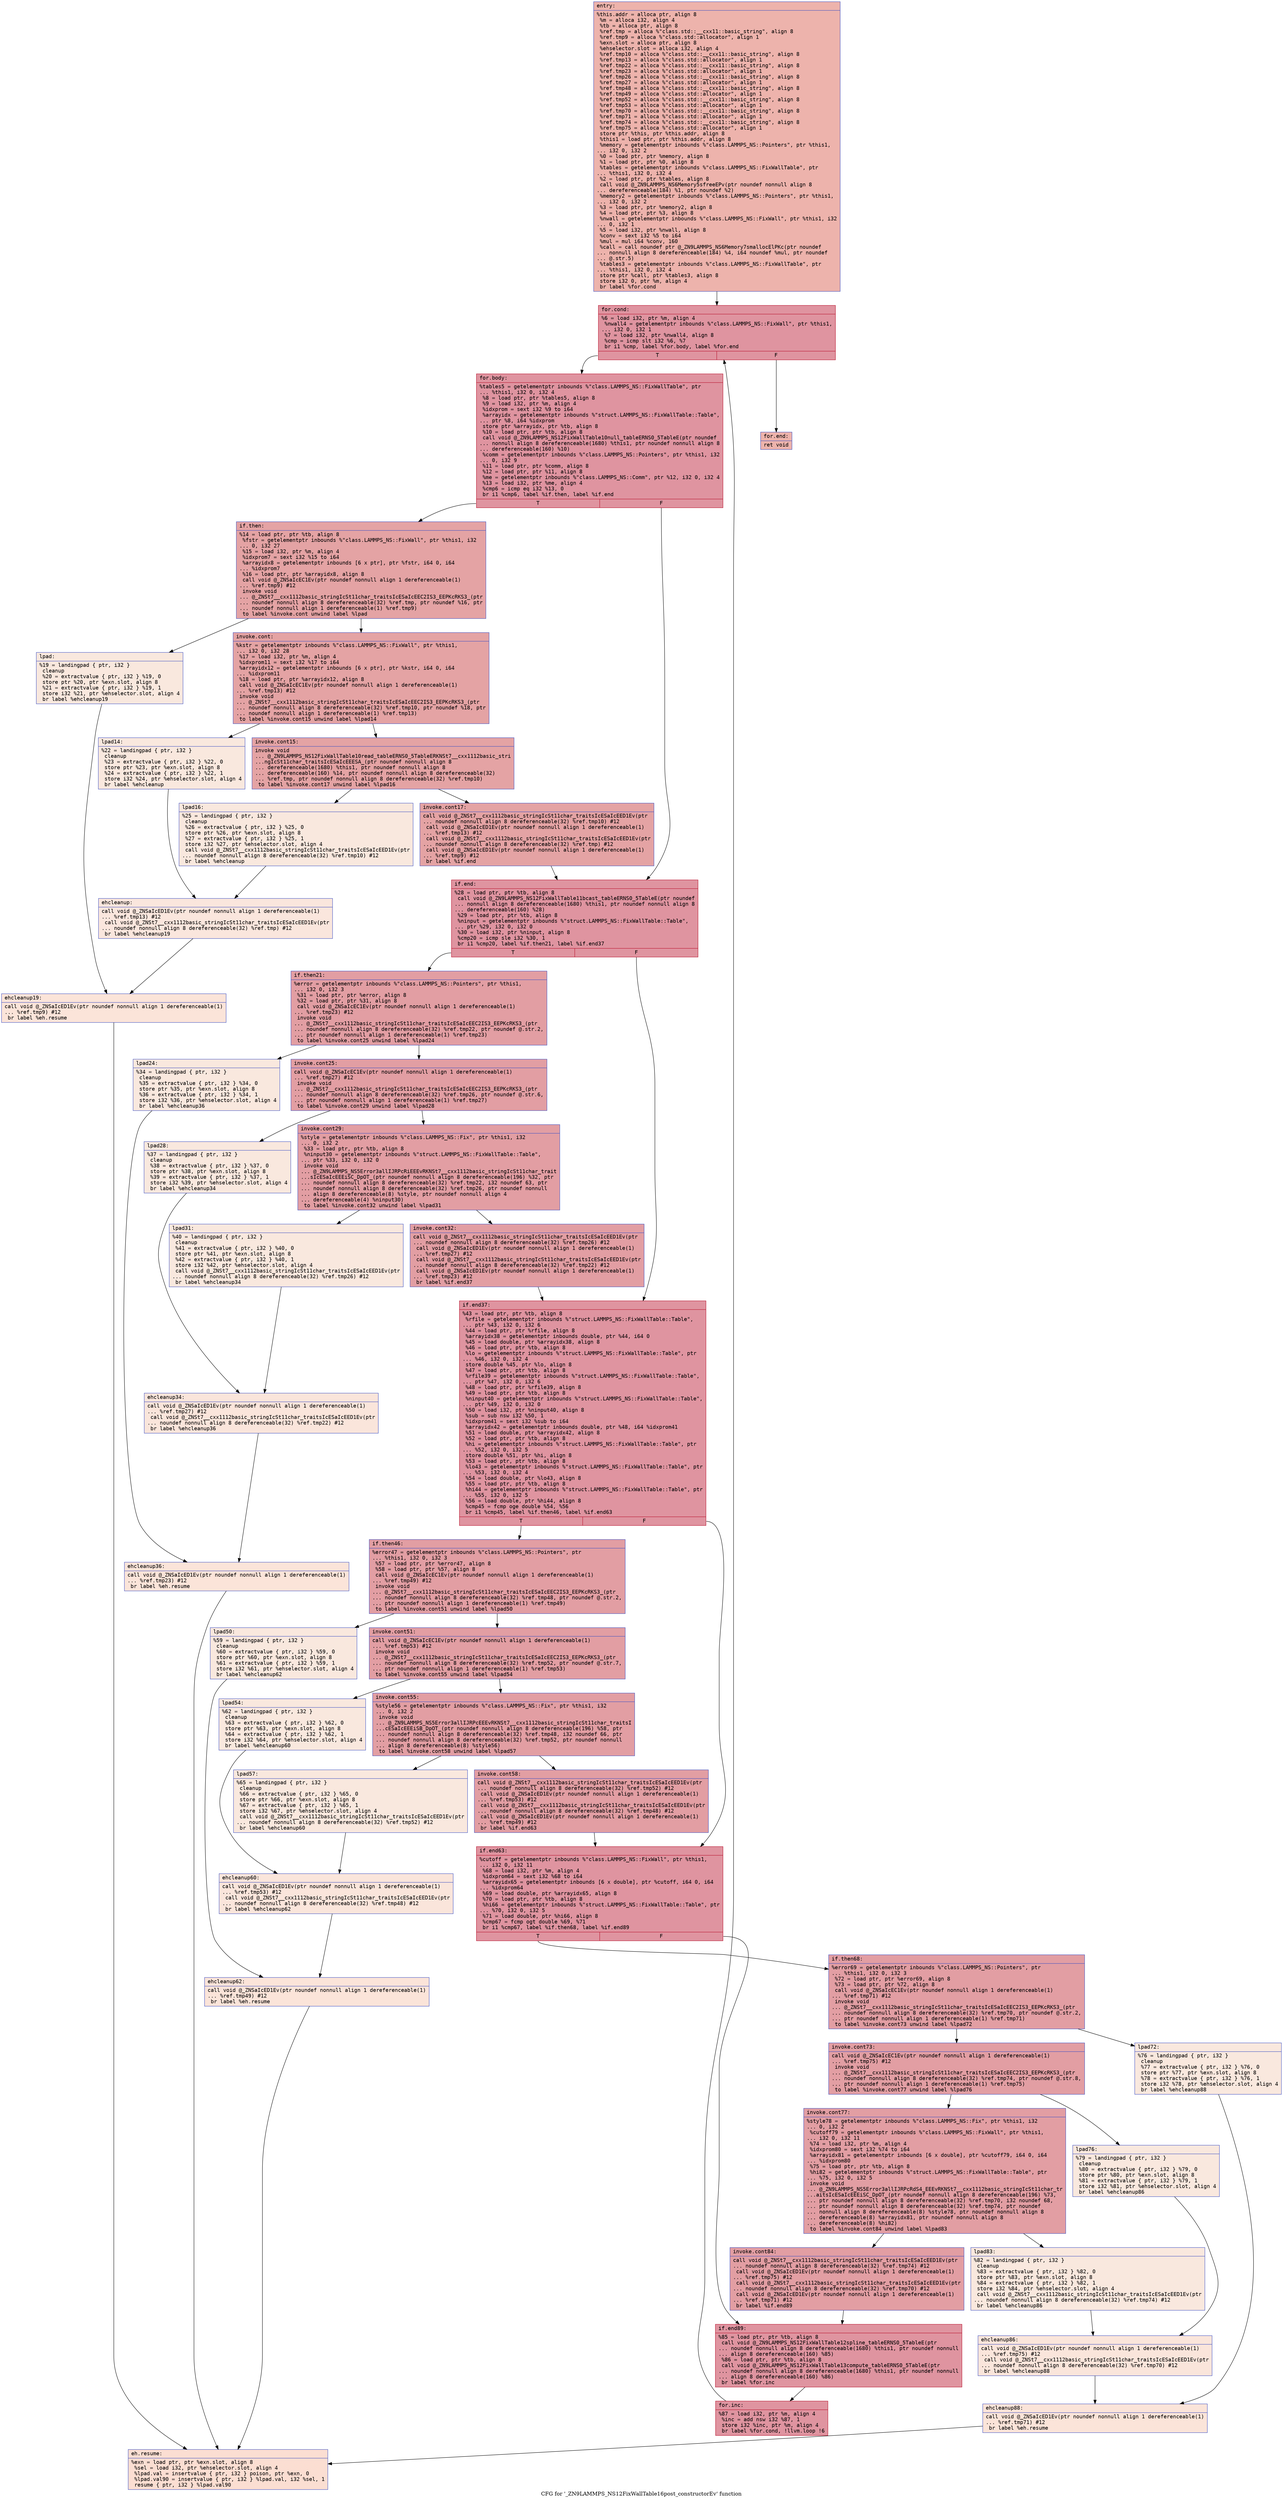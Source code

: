 digraph "CFG for '_ZN9LAMMPS_NS12FixWallTable16post_constructorEv' function" {
	label="CFG for '_ZN9LAMMPS_NS12FixWallTable16post_constructorEv' function";

	Node0x560f40cd3e50 [shape=record,color="#3d50c3ff", style=filled, fillcolor="#d6524470" fontname="Courier",label="{entry:\l|  %this.addr = alloca ptr, align 8\l  %m = alloca i32, align 4\l  %tb = alloca ptr, align 8\l  %ref.tmp = alloca %\"class.std::__cxx11::basic_string\", align 8\l  %ref.tmp9 = alloca %\"class.std::allocator\", align 1\l  %exn.slot = alloca ptr, align 8\l  %ehselector.slot = alloca i32, align 4\l  %ref.tmp10 = alloca %\"class.std::__cxx11::basic_string\", align 8\l  %ref.tmp13 = alloca %\"class.std::allocator\", align 1\l  %ref.tmp22 = alloca %\"class.std::__cxx11::basic_string\", align 8\l  %ref.tmp23 = alloca %\"class.std::allocator\", align 1\l  %ref.tmp26 = alloca %\"class.std::__cxx11::basic_string\", align 8\l  %ref.tmp27 = alloca %\"class.std::allocator\", align 1\l  %ref.tmp48 = alloca %\"class.std::__cxx11::basic_string\", align 8\l  %ref.tmp49 = alloca %\"class.std::allocator\", align 1\l  %ref.tmp52 = alloca %\"class.std::__cxx11::basic_string\", align 8\l  %ref.tmp53 = alloca %\"class.std::allocator\", align 1\l  %ref.tmp70 = alloca %\"class.std::__cxx11::basic_string\", align 8\l  %ref.tmp71 = alloca %\"class.std::allocator\", align 1\l  %ref.tmp74 = alloca %\"class.std::__cxx11::basic_string\", align 8\l  %ref.tmp75 = alloca %\"class.std::allocator\", align 1\l  store ptr %this, ptr %this.addr, align 8\l  %this1 = load ptr, ptr %this.addr, align 8\l  %memory = getelementptr inbounds %\"class.LAMMPS_NS::Pointers\", ptr %this1,\l... i32 0, i32 2\l  %0 = load ptr, ptr %memory, align 8\l  %1 = load ptr, ptr %0, align 8\l  %tables = getelementptr inbounds %\"class.LAMMPS_NS::FixWallTable\", ptr\l... %this1, i32 0, i32 4\l  %2 = load ptr, ptr %tables, align 8\l  call void @_ZN9LAMMPS_NS6Memory5sfreeEPv(ptr noundef nonnull align 8\l... dereferenceable(184) %1, ptr noundef %2)\l  %memory2 = getelementptr inbounds %\"class.LAMMPS_NS::Pointers\", ptr %this1,\l... i32 0, i32 2\l  %3 = load ptr, ptr %memory2, align 8\l  %4 = load ptr, ptr %3, align 8\l  %nwall = getelementptr inbounds %\"class.LAMMPS_NS::FixWall\", ptr %this1, i32\l... 0, i32 1\l  %5 = load i32, ptr %nwall, align 8\l  %conv = sext i32 %5 to i64\l  %mul = mul i64 %conv, 160\l  %call = call noundef ptr @_ZN9LAMMPS_NS6Memory7smallocElPKc(ptr noundef\l... nonnull align 8 dereferenceable(184) %4, i64 noundef %mul, ptr noundef\l... @.str.5)\l  %tables3 = getelementptr inbounds %\"class.LAMMPS_NS::FixWallTable\", ptr\l... %this1, i32 0, i32 4\l  store ptr %call, ptr %tables3, align 8\l  store i32 0, ptr %m, align 4\l  br label %for.cond\l}"];
	Node0x560f40cd3e50 -> Node0x560f40cd5cd0[tooltip="entry -> for.cond\nProbability 100.00%" ];
	Node0x560f40cd5cd0 [shape=record,color="#b70d28ff", style=filled, fillcolor="#b70d2870" fontname="Courier",label="{for.cond:\l|  %6 = load i32, ptr %m, align 4\l  %nwall4 = getelementptr inbounds %\"class.LAMMPS_NS::FixWall\", ptr %this1,\l... i32 0, i32 1\l  %7 = load i32, ptr %nwall4, align 8\l  %cmp = icmp slt i32 %6, %7\l  br i1 %cmp, label %for.body, label %for.end\l|{<s0>T|<s1>F}}"];
	Node0x560f40cd5cd0:s0 -> Node0x560f40cd5fb0[tooltip="for.cond -> for.body\nProbability 96.88%" ];
	Node0x560f40cd5cd0:s1 -> Node0x560f40cd6030[tooltip="for.cond -> for.end\nProbability 3.12%" ];
	Node0x560f40cd5fb0 [shape=record,color="#b70d28ff", style=filled, fillcolor="#b70d2870" fontname="Courier",label="{for.body:\l|  %tables5 = getelementptr inbounds %\"class.LAMMPS_NS::FixWallTable\", ptr\l... %this1, i32 0, i32 4\l  %8 = load ptr, ptr %tables5, align 8\l  %9 = load i32, ptr %m, align 4\l  %idxprom = sext i32 %9 to i64\l  %arrayidx = getelementptr inbounds %\"struct.LAMMPS_NS::FixWallTable::Table\",\l... ptr %8, i64 %idxprom\l  store ptr %arrayidx, ptr %tb, align 8\l  %10 = load ptr, ptr %tb, align 8\l  call void @_ZN9LAMMPS_NS12FixWallTable10null_tableERNS0_5TableE(ptr noundef\l... nonnull align 8 dereferenceable(1680) %this1, ptr noundef nonnull align 8\l... dereferenceable(160) %10)\l  %comm = getelementptr inbounds %\"class.LAMMPS_NS::Pointers\", ptr %this1, i32\l... 0, i32 9\l  %11 = load ptr, ptr %comm, align 8\l  %12 = load ptr, ptr %11, align 8\l  %me = getelementptr inbounds %\"class.LAMMPS_NS::Comm\", ptr %12, i32 0, i32 4\l  %13 = load i32, ptr %me, align 4\l  %cmp6 = icmp eq i32 %13, 0\l  br i1 %cmp6, label %if.then, label %if.end\l|{<s0>T|<s1>F}}"];
	Node0x560f40cd5fb0:s0 -> Node0x560f40cd6b60[tooltip="for.body -> if.then\nProbability 37.50%" ];
	Node0x560f40cd5fb0:s1 -> Node0x560f40cd6c30[tooltip="for.body -> if.end\nProbability 62.50%" ];
	Node0x560f40cd6b60 [shape=record,color="#3d50c3ff", style=filled, fillcolor="#c32e3170" fontname="Courier",label="{if.then:\l|  %14 = load ptr, ptr %tb, align 8\l  %fstr = getelementptr inbounds %\"class.LAMMPS_NS::FixWall\", ptr %this1, i32\l... 0, i32 27\l  %15 = load i32, ptr %m, align 4\l  %idxprom7 = sext i32 %15 to i64\l  %arrayidx8 = getelementptr inbounds [6 x ptr], ptr %fstr, i64 0, i64\l... %idxprom7\l  %16 = load ptr, ptr %arrayidx8, align 8\l  call void @_ZNSaIcEC1Ev(ptr noundef nonnull align 1 dereferenceable(1)\l... %ref.tmp9) #12\l  invoke void\l... @_ZNSt7__cxx1112basic_stringIcSt11char_traitsIcESaIcEEC2IS3_EEPKcRKS3_(ptr\l... noundef nonnull align 8 dereferenceable(32) %ref.tmp, ptr noundef %16, ptr\l... noundef nonnull align 1 dereferenceable(1) %ref.tmp9)\l          to label %invoke.cont unwind label %lpad\l}"];
	Node0x560f40cd6b60 -> Node0x560f40cd7350[tooltip="if.then -> invoke.cont\nProbability 100.00%" ];
	Node0x560f40cd6b60 -> Node0x560f40cd79f0[tooltip="if.then -> lpad\nProbability 0.00%" ];
	Node0x560f40cd7350 [shape=record,color="#3d50c3ff", style=filled, fillcolor="#c32e3170" fontname="Courier",label="{invoke.cont:\l|  %kstr = getelementptr inbounds %\"class.LAMMPS_NS::FixWall\", ptr %this1,\l... i32 0, i32 28\l  %17 = load i32, ptr %m, align 4\l  %idxprom11 = sext i32 %17 to i64\l  %arrayidx12 = getelementptr inbounds [6 x ptr], ptr %kstr, i64 0, i64\l... %idxprom11\l  %18 = load ptr, ptr %arrayidx12, align 8\l  call void @_ZNSaIcEC1Ev(ptr noundef nonnull align 1 dereferenceable(1)\l... %ref.tmp13) #12\l  invoke void\l... @_ZNSt7__cxx1112basic_stringIcSt11char_traitsIcESaIcEEC2IS3_EEPKcRKS3_(ptr\l... noundef nonnull align 8 dereferenceable(32) %ref.tmp10, ptr noundef %18, ptr\l... noundef nonnull align 1 dereferenceable(1) %ref.tmp13)\l          to label %invoke.cont15 unwind label %lpad14\l}"];
	Node0x560f40cd7350 -> Node0x560f40cd80e0[tooltip="invoke.cont -> invoke.cont15\nProbability 100.00%" ];
	Node0x560f40cd7350 -> Node0x560f40cd8160[tooltip="invoke.cont -> lpad14\nProbability 0.00%" ];
	Node0x560f40cd80e0 [shape=record,color="#3d50c3ff", style=filled, fillcolor="#c32e3170" fontname="Courier",label="{invoke.cont15:\l|  invoke void\l... @_ZN9LAMMPS_NS12FixWallTable10read_tableERNS0_5TableERKNSt7__cxx1112basic_stri\l...ngIcSt11char_traitsIcESaIcEEESA_(ptr noundef nonnull align 8\l... dereferenceable(1680) %this1, ptr noundef nonnull align 8\l... dereferenceable(160) %14, ptr noundef nonnull align 8 dereferenceable(32)\l... %ref.tmp, ptr noundef nonnull align 8 dereferenceable(32) %ref.tmp10)\l          to label %invoke.cont17 unwind label %lpad16\l}"];
	Node0x560f40cd80e0 -> Node0x560f40cd8090[tooltip="invoke.cont15 -> invoke.cont17\nProbability 100.00%" ];
	Node0x560f40cd80e0 -> Node0x560f40cd8470[tooltip="invoke.cont15 -> lpad16\nProbability 0.00%" ];
	Node0x560f40cd8090 [shape=record,color="#3d50c3ff", style=filled, fillcolor="#c32e3170" fontname="Courier",label="{invoke.cont17:\l|  call void @_ZNSt7__cxx1112basic_stringIcSt11char_traitsIcESaIcEED1Ev(ptr\l... noundef nonnull align 8 dereferenceable(32) %ref.tmp10) #12\l  call void @_ZNSaIcED1Ev(ptr noundef nonnull align 1 dereferenceable(1)\l... %ref.tmp13) #12\l  call void @_ZNSt7__cxx1112basic_stringIcSt11char_traitsIcESaIcEED1Ev(ptr\l... noundef nonnull align 8 dereferenceable(32) %ref.tmp) #12\l  call void @_ZNSaIcED1Ev(ptr noundef nonnull align 1 dereferenceable(1)\l... %ref.tmp9) #12\l  br label %if.end\l}"];
	Node0x560f40cd8090 -> Node0x560f40cd6c30[tooltip="invoke.cont17 -> if.end\nProbability 100.00%" ];
	Node0x560f40cd79f0 [shape=record,color="#3d50c3ff", style=filled, fillcolor="#f2cab570" fontname="Courier",label="{lpad:\l|  %19 = landingpad \{ ptr, i32 \}\l          cleanup\l  %20 = extractvalue \{ ptr, i32 \} %19, 0\l  store ptr %20, ptr %exn.slot, align 8\l  %21 = extractvalue \{ ptr, i32 \} %19, 1\l  store i32 %21, ptr %ehselector.slot, align 4\l  br label %ehcleanup19\l}"];
	Node0x560f40cd79f0 -> Node0x560f40cd8f50[tooltip="lpad -> ehcleanup19\nProbability 100.00%" ];
	Node0x560f40cd8160 [shape=record,color="#3d50c3ff", style=filled, fillcolor="#f2cab570" fontname="Courier",label="{lpad14:\l|  %22 = landingpad \{ ptr, i32 \}\l          cleanup\l  %23 = extractvalue \{ ptr, i32 \} %22, 0\l  store ptr %23, ptr %exn.slot, align 8\l  %24 = extractvalue \{ ptr, i32 \} %22, 1\l  store i32 %24, ptr %ehselector.slot, align 4\l  br label %ehcleanup\l}"];
	Node0x560f40cd8160 -> Node0x560f40cd92c0[tooltip="lpad14 -> ehcleanup\nProbability 100.00%" ];
	Node0x560f40cd8470 [shape=record,color="#3d50c3ff", style=filled, fillcolor="#f2cab570" fontname="Courier",label="{lpad16:\l|  %25 = landingpad \{ ptr, i32 \}\l          cleanup\l  %26 = extractvalue \{ ptr, i32 \} %25, 0\l  store ptr %26, ptr %exn.slot, align 8\l  %27 = extractvalue \{ ptr, i32 \} %25, 1\l  store i32 %27, ptr %ehselector.slot, align 4\l  call void @_ZNSt7__cxx1112basic_stringIcSt11char_traitsIcESaIcEED1Ev(ptr\l... noundef nonnull align 8 dereferenceable(32) %ref.tmp10) #12\l  br label %ehcleanup\l}"];
	Node0x560f40cd8470 -> Node0x560f40cd92c0[tooltip="lpad16 -> ehcleanup\nProbability 100.00%" ];
	Node0x560f40cd92c0 [shape=record,color="#3d50c3ff", style=filled, fillcolor="#f3c7b170" fontname="Courier",label="{ehcleanup:\l|  call void @_ZNSaIcED1Ev(ptr noundef nonnull align 1 dereferenceable(1)\l... %ref.tmp13) #12\l  call void @_ZNSt7__cxx1112basic_stringIcSt11char_traitsIcESaIcEED1Ev(ptr\l... noundef nonnull align 8 dereferenceable(32) %ref.tmp) #12\l  br label %ehcleanup19\l}"];
	Node0x560f40cd92c0 -> Node0x560f40cd8f50[tooltip="ehcleanup -> ehcleanup19\nProbability 100.00%" ];
	Node0x560f40cd8f50 [shape=record,color="#3d50c3ff", style=filled, fillcolor="#f5c1a970" fontname="Courier",label="{ehcleanup19:\l|  call void @_ZNSaIcED1Ev(ptr noundef nonnull align 1 dereferenceable(1)\l... %ref.tmp9) #12\l  br label %eh.resume\l}"];
	Node0x560f40cd8f50 -> Node0x560f40cd9bd0[tooltip="ehcleanup19 -> eh.resume\nProbability 100.00%" ];
	Node0x560f40cd6c30 [shape=record,color="#b70d28ff", style=filled, fillcolor="#b70d2870" fontname="Courier",label="{if.end:\l|  %28 = load ptr, ptr %tb, align 8\l  call void @_ZN9LAMMPS_NS12FixWallTable11bcast_tableERNS0_5TableE(ptr noundef\l... nonnull align 8 dereferenceable(1680) %this1, ptr noundef nonnull align 8\l... dereferenceable(160) %28)\l  %29 = load ptr, ptr %tb, align 8\l  %ninput = getelementptr inbounds %\"struct.LAMMPS_NS::FixWallTable::Table\",\l... ptr %29, i32 0, i32 0\l  %30 = load i32, ptr %ninput, align 8\l  %cmp20 = icmp sle i32 %30, 1\l  br i1 %cmp20, label %if.then21, label %if.end37\l|{<s0>T|<s1>F}}"];
	Node0x560f40cd6c30:s0 -> Node0x560f40cda090[tooltip="if.end -> if.then21\nProbability 50.00%" ];
	Node0x560f40cd6c30:s1 -> Node0x560f40cda110[tooltip="if.end -> if.end37\nProbability 50.00%" ];
	Node0x560f40cda090 [shape=record,color="#3d50c3ff", style=filled, fillcolor="#be242e70" fontname="Courier",label="{if.then21:\l|  %error = getelementptr inbounds %\"class.LAMMPS_NS::Pointers\", ptr %this1,\l... i32 0, i32 3\l  %31 = load ptr, ptr %error, align 8\l  %32 = load ptr, ptr %31, align 8\l  call void @_ZNSaIcEC1Ev(ptr noundef nonnull align 1 dereferenceable(1)\l... %ref.tmp23) #12\l  invoke void\l... @_ZNSt7__cxx1112basic_stringIcSt11char_traitsIcESaIcEEC2IS3_EEPKcRKS3_(ptr\l... noundef nonnull align 8 dereferenceable(32) %ref.tmp22, ptr noundef @.str.2,\l... ptr noundef nonnull align 1 dereferenceable(1) %ref.tmp23)\l          to label %invoke.cont25 unwind label %lpad24\l}"];
	Node0x560f40cda090 -> Node0x560f40cda600[tooltip="if.then21 -> invoke.cont25\nProbability 100.00%" ];
	Node0x560f40cda090 -> Node0x560f40cda680[tooltip="if.then21 -> lpad24\nProbability 0.00%" ];
	Node0x560f40cda600 [shape=record,color="#3d50c3ff", style=filled, fillcolor="#be242e70" fontname="Courier",label="{invoke.cont25:\l|  call void @_ZNSaIcEC1Ev(ptr noundef nonnull align 1 dereferenceable(1)\l... %ref.tmp27) #12\l  invoke void\l... @_ZNSt7__cxx1112basic_stringIcSt11char_traitsIcESaIcEEC2IS3_EEPKcRKS3_(ptr\l... noundef nonnull align 8 dereferenceable(32) %ref.tmp26, ptr noundef @.str.6,\l... ptr noundef nonnull align 1 dereferenceable(1) %ref.tmp27)\l          to label %invoke.cont29 unwind label %lpad28\l}"];
	Node0x560f40cda600 -> Node0x560f40cdaa00[tooltip="invoke.cont25 -> invoke.cont29\nProbability 100.00%" ];
	Node0x560f40cda600 -> Node0x560f40cdaa50[tooltip="invoke.cont25 -> lpad28\nProbability 0.00%" ];
	Node0x560f40cdaa00 [shape=record,color="#3d50c3ff", style=filled, fillcolor="#be242e70" fontname="Courier",label="{invoke.cont29:\l|  %style = getelementptr inbounds %\"class.LAMMPS_NS::Fix\", ptr %this1, i32\l... 0, i32 2\l  %33 = load ptr, ptr %tb, align 8\l  %ninput30 = getelementptr inbounds %\"struct.LAMMPS_NS::FixWallTable::Table\",\l... ptr %33, i32 0, i32 0\l  invoke void\l... @_ZN9LAMMPS_NS5Error3allIJRPcRiEEEvRKNSt7__cxx1112basic_stringIcSt11char_trait\l...sIcESaIcEEEiSC_DpOT_(ptr noundef nonnull align 8 dereferenceable(196) %32, ptr\l... noundef nonnull align 8 dereferenceable(32) %ref.tmp22, i32 noundef 63, ptr\l... noundef nonnull align 8 dereferenceable(32) %ref.tmp26, ptr noundef nonnull\l... align 8 dereferenceable(8) %style, ptr noundef nonnull align 4\l... dereferenceable(4) %ninput30)\l          to label %invoke.cont32 unwind label %lpad31\l}"];
	Node0x560f40cdaa00 -> Node0x560f40cda9b0[tooltip="invoke.cont29 -> invoke.cont32\nProbability 100.00%" ];
	Node0x560f40cdaa00 -> Node0x560f40cdb010[tooltip="invoke.cont29 -> lpad31\nProbability 0.00%" ];
	Node0x560f40cda9b0 [shape=record,color="#3d50c3ff", style=filled, fillcolor="#be242e70" fontname="Courier",label="{invoke.cont32:\l|  call void @_ZNSt7__cxx1112basic_stringIcSt11char_traitsIcESaIcEED1Ev(ptr\l... noundef nonnull align 8 dereferenceable(32) %ref.tmp26) #12\l  call void @_ZNSaIcED1Ev(ptr noundef nonnull align 1 dereferenceable(1)\l... %ref.tmp27) #12\l  call void @_ZNSt7__cxx1112basic_stringIcSt11char_traitsIcESaIcEED1Ev(ptr\l... noundef nonnull align 8 dereferenceable(32) %ref.tmp22) #12\l  call void @_ZNSaIcED1Ev(ptr noundef nonnull align 1 dereferenceable(1)\l... %ref.tmp23) #12\l  br label %if.end37\l}"];
	Node0x560f40cda9b0 -> Node0x560f40cda110[tooltip="invoke.cont32 -> if.end37\nProbability 100.00%" ];
	Node0x560f40cda680 [shape=record,color="#3d50c3ff", style=filled, fillcolor="#f2cab570" fontname="Courier",label="{lpad24:\l|  %34 = landingpad \{ ptr, i32 \}\l          cleanup\l  %35 = extractvalue \{ ptr, i32 \} %34, 0\l  store ptr %35, ptr %exn.slot, align 8\l  %36 = extractvalue \{ ptr, i32 \} %34, 1\l  store i32 %36, ptr %ehselector.slot, align 4\l  br label %ehcleanup36\l}"];
	Node0x560f40cda680 -> Node0x560f40cdbad0[tooltip="lpad24 -> ehcleanup36\nProbability 100.00%" ];
	Node0x560f40cdaa50 [shape=record,color="#3d50c3ff", style=filled, fillcolor="#f2cab570" fontname="Courier",label="{lpad28:\l|  %37 = landingpad \{ ptr, i32 \}\l          cleanup\l  %38 = extractvalue \{ ptr, i32 \} %37, 0\l  store ptr %38, ptr %exn.slot, align 8\l  %39 = extractvalue \{ ptr, i32 \} %37, 1\l  store i32 %39, ptr %ehselector.slot, align 4\l  br label %ehcleanup34\l}"];
	Node0x560f40cdaa50 -> Node0x560f40cdbe40[tooltip="lpad28 -> ehcleanup34\nProbability 100.00%" ];
	Node0x560f40cdb010 [shape=record,color="#3d50c3ff", style=filled, fillcolor="#f2cab570" fontname="Courier",label="{lpad31:\l|  %40 = landingpad \{ ptr, i32 \}\l          cleanup\l  %41 = extractvalue \{ ptr, i32 \} %40, 0\l  store ptr %41, ptr %exn.slot, align 8\l  %42 = extractvalue \{ ptr, i32 \} %40, 1\l  store i32 %42, ptr %ehselector.slot, align 4\l  call void @_ZNSt7__cxx1112basic_stringIcSt11char_traitsIcESaIcEED1Ev(ptr\l... noundef nonnull align 8 dereferenceable(32) %ref.tmp26) #12\l  br label %ehcleanup34\l}"];
	Node0x560f40cdb010 -> Node0x560f40cdbe40[tooltip="lpad31 -> ehcleanup34\nProbability 100.00%" ];
	Node0x560f40cdbe40 [shape=record,color="#3d50c3ff", style=filled, fillcolor="#f4c5ad70" fontname="Courier",label="{ehcleanup34:\l|  call void @_ZNSaIcED1Ev(ptr noundef nonnull align 1 dereferenceable(1)\l... %ref.tmp27) #12\l  call void @_ZNSt7__cxx1112basic_stringIcSt11char_traitsIcESaIcEED1Ev(ptr\l... noundef nonnull align 8 dereferenceable(32) %ref.tmp22) #12\l  br label %ehcleanup36\l}"];
	Node0x560f40cdbe40 -> Node0x560f40cdbad0[tooltip="ehcleanup34 -> ehcleanup36\nProbability 100.00%" ];
	Node0x560f40cdbad0 [shape=record,color="#3d50c3ff", style=filled, fillcolor="#f5c1a970" fontname="Courier",label="{ehcleanup36:\l|  call void @_ZNSaIcED1Ev(ptr noundef nonnull align 1 dereferenceable(1)\l... %ref.tmp23) #12\l  br label %eh.resume\l}"];
	Node0x560f40cdbad0 -> Node0x560f40cd9bd0[tooltip="ehcleanup36 -> eh.resume\nProbability 100.00%" ];
	Node0x560f40cda110 [shape=record,color="#b70d28ff", style=filled, fillcolor="#b70d2870" fontname="Courier",label="{if.end37:\l|  %43 = load ptr, ptr %tb, align 8\l  %rfile = getelementptr inbounds %\"struct.LAMMPS_NS::FixWallTable::Table\",\l... ptr %43, i32 0, i32 6\l  %44 = load ptr, ptr %rfile, align 8\l  %arrayidx38 = getelementptr inbounds double, ptr %44, i64 0\l  %45 = load double, ptr %arrayidx38, align 8\l  %46 = load ptr, ptr %tb, align 8\l  %lo = getelementptr inbounds %\"struct.LAMMPS_NS::FixWallTable::Table\", ptr\l... %46, i32 0, i32 4\l  store double %45, ptr %lo, align 8\l  %47 = load ptr, ptr %tb, align 8\l  %rfile39 = getelementptr inbounds %\"struct.LAMMPS_NS::FixWallTable::Table\",\l... ptr %47, i32 0, i32 6\l  %48 = load ptr, ptr %rfile39, align 8\l  %49 = load ptr, ptr %tb, align 8\l  %ninput40 = getelementptr inbounds %\"struct.LAMMPS_NS::FixWallTable::Table\",\l... ptr %49, i32 0, i32 0\l  %50 = load i32, ptr %ninput40, align 8\l  %sub = sub nsw i32 %50, 1\l  %idxprom41 = sext i32 %sub to i64\l  %arrayidx42 = getelementptr inbounds double, ptr %48, i64 %idxprom41\l  %51 = load double, ptr %arrayidx42, align 8\l  %52 = load ptr, ptr %tb, align 8\l  %hi = getelementptr inbounds %\"struct.LAMMPS_NS::FixWallTable::Table\", ptr\l... %52, i32 0, i32 5\l  store double %51, ptr %hi, align 8\l  %53 = load ptr, ptr %tb, align 8\l  %lo43 = getelementptr inbounds %\"struct.LAMMPS_NS::FixWallTable::Table\", ptr\l... %53, i32 0, i32 4\l  %54 = load double, ptr %lo43, align 8\l  %55 = load ptr, ptr %tb, align 8\l  %hi44 = getelementptr inbounds %\"struct.LAMMPS_NS::FixWallTable::Table\", ptr\l... %55, i32 0, i32 5\l  %56 = load double, ptr %hi44, align 8\l  %cmp45 = fcmp oge double %54, %56\l  br i1 %cmp45, label %if.then46, label %if.end63\l|{<s0>T|<s1>F}}"];
	Node0x560f40cda110:s0 -> Node0x560f40cde1f0[tooltip="if.end37 -> if.then46\nProbability 50.00%" ];
	Node0x560f40cda110:s1 -> Node0x560f40cde270[tooltip="if.end37 -> if.end63\nProbability 50.00%" ];
	Node0x560f40cde1f0 [shape=record,color="#3d50c3ff", style=filled, fillcolor="#be242e70" fontname="Courier",label="{if.then46:\l|  %error47 = getelementptr inbounds %\"class.LAMMPS_NS::Pointers\", ptr\l... %this1, i32 0, i32 3\l  %57 = load ptr, ptr %error47, align 8\l  %58 = load ptr, ptr %57, align 8\l  call void @_ZNSaIcEC1Ev(ptr noundef nonnull align 1 dereferenceable(1)\l... %ref.tmp49) #12\l  invoke void\l... @_ZNSt7__cxx1112basic_stringIcSt11char_traitsIcESaIcEEC2IS3_EEPKcRKS3_(ptr\l... noundef nonnull align 8 dereferenceable(32) %ref.tmp48, ptr noundef @.str.2,\l... ptr noundef nonnull align 1 dereferenceable(1) %ref.tmp49)\l          to label %invoke.cont51 unwind label %lpad50\l}"];
	Node0x560f40cde1f0 -> Node0x560f40cde700[tooltip="if.then46 -> invoke.cont51\nProbability 100.00%" ];
	Node0x560f40cde1f0 -> Node0x560f40cde780[tooltip="if.then46 -> lpad50\nProbability 0.00%" ];
	Node0x560f40cde700 [shape=record,color="#3d50c3ff", style=filled, fillcolor="#be242e70" fontname="Courier",label="{invoke.cont51:\l|  call void @_ZNSaIcEC1Ev(ptr noundef nonnull align 1 dereferenceable(1)\l... %ref.tmp53) #12\l  invoke void\l... @_ZNSt7__cxx1112basic_stringIcSt11char_traitsIcESaIcEEC2IS3_EEPKcRKS3_(ptr\l... noundef nonnull align 8 dereferenceable(32) %ref.tmp52, ptr noundef @.str.7,\l... ptr noundef nonnull align 1 dereferenceable(1) %ref.tmp53)\l          to label %invoke.cont55 unwind label %lpad54\l}"];
	Node0x560f40cde700 -> Node0x560f40cdeaa0[tooltip="invoke.cont51 -> invoke.cont55\nProbability 100.00%" ];
	Node0x560f40cde700 -> Node0x560f40cdeaf0[tooltip="invoke.cont51 -> lpad54\nProbability 0.00%" ];
	Node0x560f40cdeaa0 [shape=record,color="#3d50c3ff", style=filled, fillcolor="#be242e70" fontname="Courier",label="{invoke.cont55:\l|  %style56 = getelementptr inbounds %\"class.LAMMPS_NS::Fix\", ptr %this1, i32\l... 0, i32 2\l  invoke void\l... @_ZN9LAMMPS_NS5Error3allIJRPcEEEvRKNSt7__cxx1112basic_stringIcSt11char_traitsI\l...cESaIcEEEiSB_DpOT_(ptr noundef nonnull align 8 dereferenceable(196) %58, ptr\l... noundef nonnull align 8 dereferenceable(32) %ref.tmp48, i32 noundef 66, ptr\l... noundef nonnull align 8 dereferenceable(32) %ref.tmp52, ptr noundef nonnull\l... align 8 dereferenceable(8) %style56)\l          to label %invoke.cont58 unwind label %lpad57\l}"];
	Node0x560f40cdeaa0 -> Node0x560f40cdea50[tooltip="invoke.cont55 -> invoke.cont58\nProbability 100.00%" ];
	Node0x560f40cdeaa0 -> Node0x560f40cdeee0[tooltip="invoke.cont55 -> lpad57\nProbability 0.00%" ];
	Node0x560f40cdea50 [shape=record,color="#3d50c3ff", style=filled, fillcolor="#be242e70" fontname="Courier",label="{invoke.cont58:\l|  call void @_ZNSt7__cxx1112basic_stringIcSt11char_traitsIcESaIcEED1Ev(ptr\l... noundef nonnull align 8 dereferenceable(32) %ref.tmp52) #12\l  call void @_ZNSaIcED1Ev(ptr noundef nonnull align 1 dereferenceable(1)\l... %ref.tmp53) #12\l  call void @_ZNSt7__cxx1112basic_stringIcSt11char_traitsIcESaIcEED1Ev(ptr\l... noundef nonnull align 8 dereferenceable(32) %ref.tmp48) #12\l  call void @_ZNSaIcED1Ev(ptr noundef nonnull align 1 dereferenceable(1)\l... %ref.tmp49) #12\l  br label %if.end63\l}"];
	Node0x560f40cdea50 -> Node0x560f40cde270[tooltip="invoke.cont58 -> if.end63\nProbability 100.00%" ];
	Node0x560f40cde780 [shape=record,color="#3d50c3ff", style=filled, fillcolor="#f2cab570" fontname="Courier",label="{lpad50:\l|  %59 = landingpad \{ ptr, i32 \}\l          cleanup\l  %60 = extractvalue \{ ptr, i32 \} %59, 0\l  store ptr %60, ptr %exn.slot, align 8\l  %61 = extractvalue \{ ptr, i32 \} %59, 1\l  store i32 %61, ptr %ehselector.slot, align 4\l  br label %ehcleanup62\l}"];
	Node0x560f40cde780 -> Node0x560f40cd79a0[tooltip="lpad50 -> ehcleanup62\nProbability 100.00%" ];
	Node0x560f40cdeaf0 [shape=record,color="#3d50c3ff", style=filled, fillcolor="#f2cab570" fontname="Courier",label="{lpad54:\l|  %62 = landingpad \{ ptr, i32 \}\l          cleanup\l  %63 = extractvalue \{ ptr, i32 \} %62, 0\l  store ptr %63, ptr %exn.slot, align 8\l  %64 = extractvalue \{ ptr, i32 \} %62, 1\l  store i32 %64, ptr %ehselector.slot, align 4\l  br label %ehcleanup60\l}"];
	Node0x560f40cdeaf0 -> Node0x560f40ce01a0[tooltip="lpad54 -> ehcleanup60\nProbability 100.00%" ];
	Node0x560f40cdeee0 [shape=record,color="#3d50c3ff", style=filled, fillcolor="#f2cab570" fontname="Courier",label="{lpad57:\l|  %65 = landingpad \{ ptr, i32 \}\l          cleanup\l  %66 = extractvalue \{ ptr, i32 \} %65, 0\l  store ptr %66, ptr %exn.slot, align 8\l  %67 = extractvalue \{ ptr, i32 \} %65, 1\l  store i32 %67, ptr %ehselector.slot, align 4\l  call void @_ZNSt7__cxx1112basic_stringIcSt11char_traitsIcESaIcEED1Ev(ptr\l... noundef nonnull align 8 dereferenceable(32) %ref.tmp52) #12\l  br label %ehcleanup60\l}"];
	Node0x560f40cdeee0 -> Node0x560f40ce01a0[tooltip="lpad57 -> ehcleanup60\nProbability 100.00%" ];
	Node0x560f40ce01a0 [shape=record,color="#3d50c3ff", style=filled, fillcolor="#f4c5ad70" fontname="Courier",label="{ehcleanup60:\l|  call void @_ZNSaIcED1Ev(ptr noundef nonnull align 1 dereferenceable(1)\l... %ref.tmp53) #12\l  call void @_ZNSt7__cxx1112basic_stringIcSt11char_traitsIcESaIcEED1Ev(ptr\l... noundef nonnull align 8 dereferenceable(32) %ref.tmp48) #12\l  br label %ehcleanup62\l}"];
	Node0x560f40ce01a0 -> Node0x560f40cd79a0[tooltip="ehcleanup60 -> ehcleanup62\nProbability 100.00%" ];
	Node0x560f40cd79a0 [shape=record,color="#3d50c3ff", style=filled, fillcolor="#f5c1a970" fontname="Courier",label="{ehcleanup62:\l|  call void @_ZNSaIcED1Ev(ptr noundef nonnull align 1 dereferenceable(1)\l... %ref.tmp49) #12\l  br label %eh.resume\l}"];
	Node0x560f40cd79a0 -> Node0x560f40cd9bd0[tooltip="ehcleanup62 -> eh.resume\nProbability 100.00%" ];
	Node0x560f40cde270 [shape=record,color="#b70d28ff", style=filled, fillcolor="#b70d2870" fontname="Courier",label="{if.end63:\l|  %cutoff = getelementptr inbounds %\"class.LAMMPS_NS::FixWall\", ptr %this1,\l... i32 0, i32 11\l  %68 = load i32, ptr %m, align 4\l  %idxprom64 = sext i32 %68 to i64\l  %arrayidx65 = getelementptr inbounds [6 x double], ptr %cutoff, i64 0, i64\l... %idxprom64\l  %69 = load double, ptr %arrayidx65, align 8\l  %70 = load ptr, ptr %tb, align 8\l  %hi66 = getelementptr inbounds %\"struct.LAMMPS_NS::FixWallTable::Table\", ptr\l... %70, i32 0, i32 5\l  %71 = load double, ptr %hi66, align 8\l  %cmp67 = fcmp ogt double %69, %71\l  br i1 %cmp67, label %if.then68, label %if.end89\l|{<s0>T|<s1>F}}"];
	Node0x560f40cde270:s0 -> Node0x560f40ce1100[tooltip="if.end63 -> if.then68\nProbability 50.00%" ];
	Node0x560f40cde270:s1 -> Node0x560f40ce1180[tooltip="if.end63 -> if.end89\nProbability 50.00%" ];
	Node0x560f40ce1100 [shape=record,color="#3d50c3ff", style=filled, fillcolor="#be242e70" fontname="Courier",label="{if.then68:\l|  %error69 = getelementptr inbounds %\"class.LAMMPS_NS::Pointers\", ptr\l... %this1, i32 0, i32 3\l  %72 = load ptr, ptr %error69, align 8\l  %73 = load ptr, ptr %72, align 8\l  call void @_ZNSaIcEC1Ev(ptr noundef nonnull align 1 dereferenceable(1)\l... %ref.tmp71) #12\l  invoke void\l... @_ZNSt7__cxx1112basic_stringIcSt11char_traitsIcESaIcEEC2IS3_EEPKcRKS3_(ptr\l... noundef nonnull align 8 dereferenceable(32) %ref.tmp70, ptr noundef @.str.2,\l... ptr noundef nonnull align 1 dereferenceable(1) %ref.tmp71)\l          to label %invoke.cont73 unwind label %lpad72\l}"];
	Node0x560f40ce1100 -> Node0x560f40ce1610[tooltip="if.then68 -> invoke.cont73\nProbability 100.00%" ];
	Node0x560f40ce1100 -> Node0x560f40ce1690[tooltip="if.then68 -> lpad72\nProbability 0.00%" ];
	Node0x560f40ce1610 [shape=record,color="#3d50c3ff", style=filled, fillcolor="#be242e70" fontname="Courier",label="{invoke.cont73:\l|  call void @_ZNSaIcEC1Ev(ptr noundef nonnull align 1 dereferenceable(1)\l... %ref.tmp75) #12\l  invoke void\l... @_ZNSt7__cxx1112basic_stringIcSt11char_traitsIcESaIcEEC2IS3_EEPKcRKS3_(ptr\l... noundef nonnull align 8 dereferenceable(32) %ref.tmp74, ptr noundef @.str.8,\l... ptr noundef nonnull align 1 dereferenceable(1) %ref.tmp75)\l          to label %invoke.cont77 unwind label %lpad76\l}"];
	Node0x560f40ce1610 -> Node0x560f40ce19b0[tooltip="invoke.cont73 -> invoke.cont77\nProbability 100.00%" ];
	Node0x560f40ce1610 -> Node0x560f40ce1a00[tooltip="invoke.cont73 -> lpad76\nProbability 0.00%" ];
	Node0x560f40ce19b0 [shape=record,color="#3d50c3ff", style=filled, fillcolor="#be242e70" fontname="Courier",label="{invoke.cont77:\l|  %style78 = getelementptr inbounds %\"class.LAMMPS_NS::Fix\", ptr %this1, i32\l... 0, i32 2\l  %cutoff79 = getelementptr inbounds %\"class.LAMMPS_NS::FixWall\", ptr %this1,\l... i32 0, i32 11\l  %74 = load i32, ptr %m, align 4\l  %idxprom80 = sext i32 %74 to i64\l  %arrayidx81 = getelementptr inbounds [6 x double], ptr %cutoff79, i64 0, i64\l... %idxprom80\l  %75 = load ptr, ptr %tb, align 8\l  %hi82 = getelementptr inbounds %\"struct.LAMMPS_NS::FixWallTable::Table\", ptr\l... %75, i32 0, i32 5\l  invoke void\l... @_ZN9LAMMPS_NS5Error3allIJRPcRdS4_EEEvRKNSt7__cxx1112basic_stringIcSt11char_tr\l...aitsIcESaIcEEEiSC_DpOT_(ptr noundef nonnull align 8 dereferenceable(196) %73,\l... ptr noundef nonnull align 8 dereferenceable(32) %ref.tmp70, i32 noundef 68,\l... ptr noundef nonnull align 8 dereferenceable(32) %ref.tmp74, ptr noundef\l... nonnull align 8 dereferenceable(8) %style78, ptr noundef nonnull align 8\l... dereferenceable(8) %arrayidx81, ptr noundef nonnull align 8\l... dereferenceable(8) %hi82)\l          to label %invoke.cont84 unwind label %lpad83\l}"];
	Node0x560f40ce19b0 -> Node0x560f40ce1960[tooltip="invoke.cont77 -> invoke.cont84\nProbability 100.00%" ];
	Node0x560f40ce19b0 -> Node0x560f40ce2230[tooltip="invoke.cont77 -> lpad83\nProbability 0.00%" ];
	Node0x560f40ce1960 [shape=record,color="#3d50c3ff", style=filled, fillcolor="#be242e70" fontname="Courier",label="{invoke.cont84:\l|  call void @_ZNSt7__cxx1112basic_stringIcSt11char_traitsIcESaIcEED1Ev(ptr\l... noundef nonnull align 8 dereferenceable(32) %ref.tmp74) #12\l  call void @_ZNSaIcED1Ev(ptr noundef nonnull align 1 dereferenceable(1)\l... %ref.tmp75) #12\l  call void @_ZNSt7__cxx1112basic_stringIcSt11char_traitsIcESaIcEED1Ev(ptr\l... noundef nonnull align 8 dereferenceable(32) %ref.tmp70) #12\l  call void @_ZNSaIcED1Ev(ptr noundef nonnull align 1 dereferenceable(1)\l... %ref.tmp71) #12\l  br label %if.end89\l}"];
	Node0x560f40ce1960 -> Node0x560f40ce1180[tooltip="invoke.cont84 -> if.end89\nProbability 100.00%" ];
	Node0x560f40ce1690 [shape=record,color="#3d50c3ff", style=filled, fillcolor="#f2cab570" fontname="Courier",label="{lpad72:\l|  %76 = landingpad \{ ptr, i32 \}\l          cleanup\l  %77 = extractvalue \{ ptr, i32 \} %76, 0\l  store ptr %77, ptr %exn.slot, align 8\l  %78 = extractvalue \{ ptr, i32 \} %76, 1\l  store i32 %78, ptr %ehselector.slot, align 4\l  br label %ehcleanup88\l}"];
	Node0x560f40ce1690 -> Node0x560f40ce2b90[tooltip="lpad72 -> ehcleanup88\nProbability 100.00%" ];
	Node0x560f40ce1a00 [shape=record,color="#3d50c3ff", style=filled, fillcolor="#f2cab570" fontname="Courier",label="{lpad76:\l|  %79 = landingpad \{ ptr, i32 \}\l          cleanup\l  %80 = extractvalue \{ ptr, i32 \} %79, 0\l  store ptr %80, ptr %exn.slot, align 8\l  %81 = extractvalue \{ ptr, i32 \} %79, 1\l  store i32 %81, ptr %ehselector.slot, align 4\l  br label %ehcleanup86\l}"];
	Node0x560f40ce1a00 -> Node0x560f40ce2f00[tooltip="lpad76 -> ehcleanup86\nProbability 100.00%" ];
	Node0x560f40ce2230 [shape=record,color="#3d50c3ff", style=filled, fillcolor="#f2cab570" fontname="Courier",label="{lpad83:\l|  %82 = landingpad \{ ptr, i32 \}\l          cleanup\l  %83 = extractvalue \{ ptr, i32 \} %82, 0\l  store ptr %83, ptr %exn.slot, align 8\l  %84 = extractvalue \{ ptr, i32 \} %82, 1\l  store i32 %84, ptr %ehselector.slot, align 4\l  call void @_ZNSt7__cxx1112basic_stringIcSt11char_traitsIcESaIcEED1Ev(ptr\l... noundef nonnull align 8 dereferenceable(32) %ref.tmp74) #12\l  br label %ehcleanup86\l}"];
	Node0x560f40ce2230 -> Node0x560f40ce2f00[tooltip="lpad83 -> ehcleanup86\nProbability 100.00%" ];
	Node0x560f40ce2f00 [shape=record,color="#3d50c3ff", style=filled, fillcolor="#f4c5ad70" fontname="Courier",label="{ehcleanup86:\l|  call void @_ZNSaIcED1Ev(ptr noundef nonnull align 1 dereferenceable(1)\l... %ref.tmp75) #12\l  call void @_ZNSt7__cxx1112basic_stringIcSt11char_traitsIcESaIcEED1Ev(ptr\l... noundef nonnull align 8 dereferenceable(32) %ref.tmp70) #12\l  br label %ehcleanup88\l}"];
	Node0x560f40ce2f00 -> Node0x560f40ce2b90[tooltip="ehcleanup86 -> ehcleanup88\nProbability 100.00%" ];
	Node0x560f40ce2b90 [shape=record,color="#3d50c3ff", style=filled, fillcolor="#f5c1a970" fontname="Courier",label="{ehcleanup88:\l|  call void @_ZNSaIcED1Ev(ptr noundef nonnull align 1 dereferenceable(1)\l... %ref.tmp71) #12\l  br label %eh.resume\l}"];
	Node0x560f40ce2b90 -> Node0x560f40cd9bd0[tooltip="ehcleanup88 -> eh.resume\nProbability 100.00%" ];
	Node0x560f40ce1180 [shape=record,color="#b70d28ff", style=filled, fillcolor="#b70d2870" fontname="Courier",label="{if.end89:\l|  %85 = load ptr, ptr %tb, align 8\l  call void @_ZN9LAMMPS_NS12FixWallTable12spline_tableERNS0_5TableE(ptr\l... noundef nonnull align 8 dereferenceable(1680) %this1, ptr noundef nonnull\l... align 8 dereferenceable(160) %85)\l  %86 = load ptr, ptr %tb, align 8\l  call void @_ZN9LAMMPS_NS12FixWallTable13compute_tableERNS0_5TableE(ptr\l... noundef nonnull align 8 dereferenceable(1680) %this1, ptr noundef nonnull\l... align 8 dereferenceable(160) %86)\l  br label %for.inc\l}"];
	Node0x560f40ce1180 -> Node0x560f40ce3d40[tooltip="if.end89 -> for.inc\nProbability 100.00%" ];
	Node0x560f40ce3d40 [shape=record,color="#b70d28ff", style=filled, fillcolor="#b70d2870" fontname="Courier",label="{for.inc:\l|  %87 = load i32, ptr %m, align 4\l  %inc = add nsw i32 %87, 1\l  store i32 %inc, ptr %m, align 4\l  br label %for.cond, !llvm.loop !6\l}"];
	Node0x560f40ce3d40 -> Node0x560f40cd5cd0[tooltip="for.inc -> for.cond\nProbability 100.00%" ];
	Node0x560f40cd6030 [shape=record,color="#3d50c3ff", style=filled, fillcolor="#d6524470" fontname="Courier",label="{for.end:\l|  ret void\l}"];
	Node0x560f40cd9bd0 [shape=record,color="#3d50c3ff", style=filled, fillcolor="#f7b59970" fontname="Courier",label="{eh.resume:\l|  %exn = load ptr, ptr %exn.slot, align 8\l  %sel = load i32, ptr %ehselector.slot, align 4\l  %lpad.val = insertvalue \{ ptr, i32 \} poison, ptr %exn, 0\l  %lpad.val90 = insertvalue \{ ptr, i32 \} %lpad.val, i32 %sel, 1\l  resume \{ ptr, i32 \} %lpad.val90\l}"];
}
